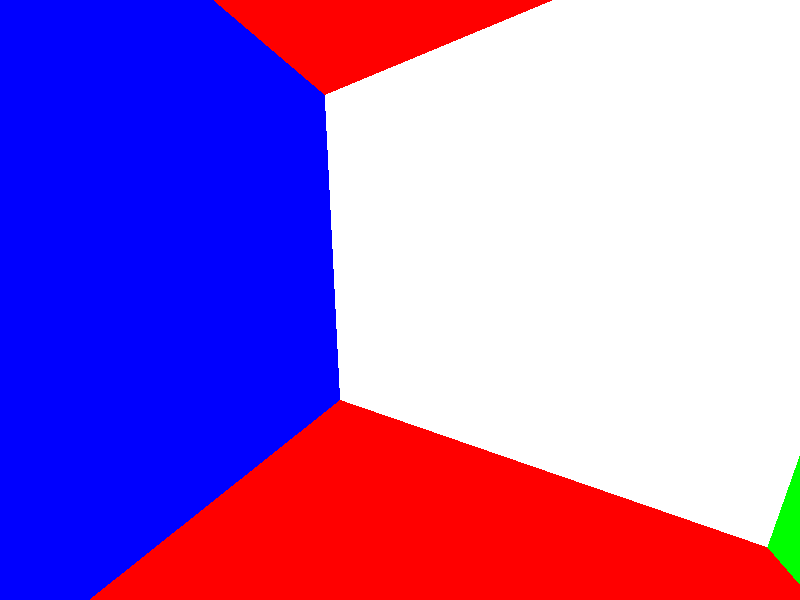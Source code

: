 // For animatingm e.g.:
// -KI0.0 -KF1.0 -KFF10

#include "colors.inc"  // Include color name macros

global_settings { max_trace_level 200 }

// Formula to ensure that spheres pass through corners of the cube centered at the origin
#declare S = 1; // square radius of the cube
#declare R = 1.7/(clock+0.0001); // radius of sphere/cylinder
#declare X = S + sqrt(R*R-2*S*S); // coordinate of sphere center along each axis

light_source { <0.1,0.026,0.06> color White }

#declare M=0.2;
camera {
  angle 120.0
  location <M,M*0.2,M*0.5>
  look_at  <0,0,0>
}

// 6 mirror spheres arranged in a cube
#if (1)
    // reflective sphere
    #declare REF=0.65;
    #declare DIF=0.35;
    #declare SPEC=0.0;
    #declare ROUGH=0.02;
#else
    // non-reflective to show shape
    #declare REF=0.0;
    #declare DIF=0.7;
    #declare SPEC=0.7;
    #declare ROUGH=0.01;
#end
union {
  sphere { <-X,0,0>,R }
  texture {
    finish { diffuse DIF reflection REF specular SPEC roughness ROUGH }
    pigment { color White }
  }
}
union {
  sphere { <X,0,0>,R }
  texture {
    finish { diffuse DIF reflection REF specular SPEC roughness ROUGH }
    pigment { color Yellow }
  }
}
union {
  sphere { <0,0,X>,R }
  texture {
    finish { diffuse DIF reflection REF specular SPEC roughness ROUGH }
    pigment { color Green }
  }
}
union {
  sphere { <0,0,-X>,R }
  texture {
    finish { diffuse DIF reflection REF specular SPEC roughness ROUGH }
    pigment { color Blue }
  }
}
union {
  sphere { <0,X,0>,R }
  sphere { <0,-X,0>,R }
  texture {
    finish { diffuse DIF reflection REF specular SPEC roughness ROUGH }
    pigment { color Red }
  }
}
